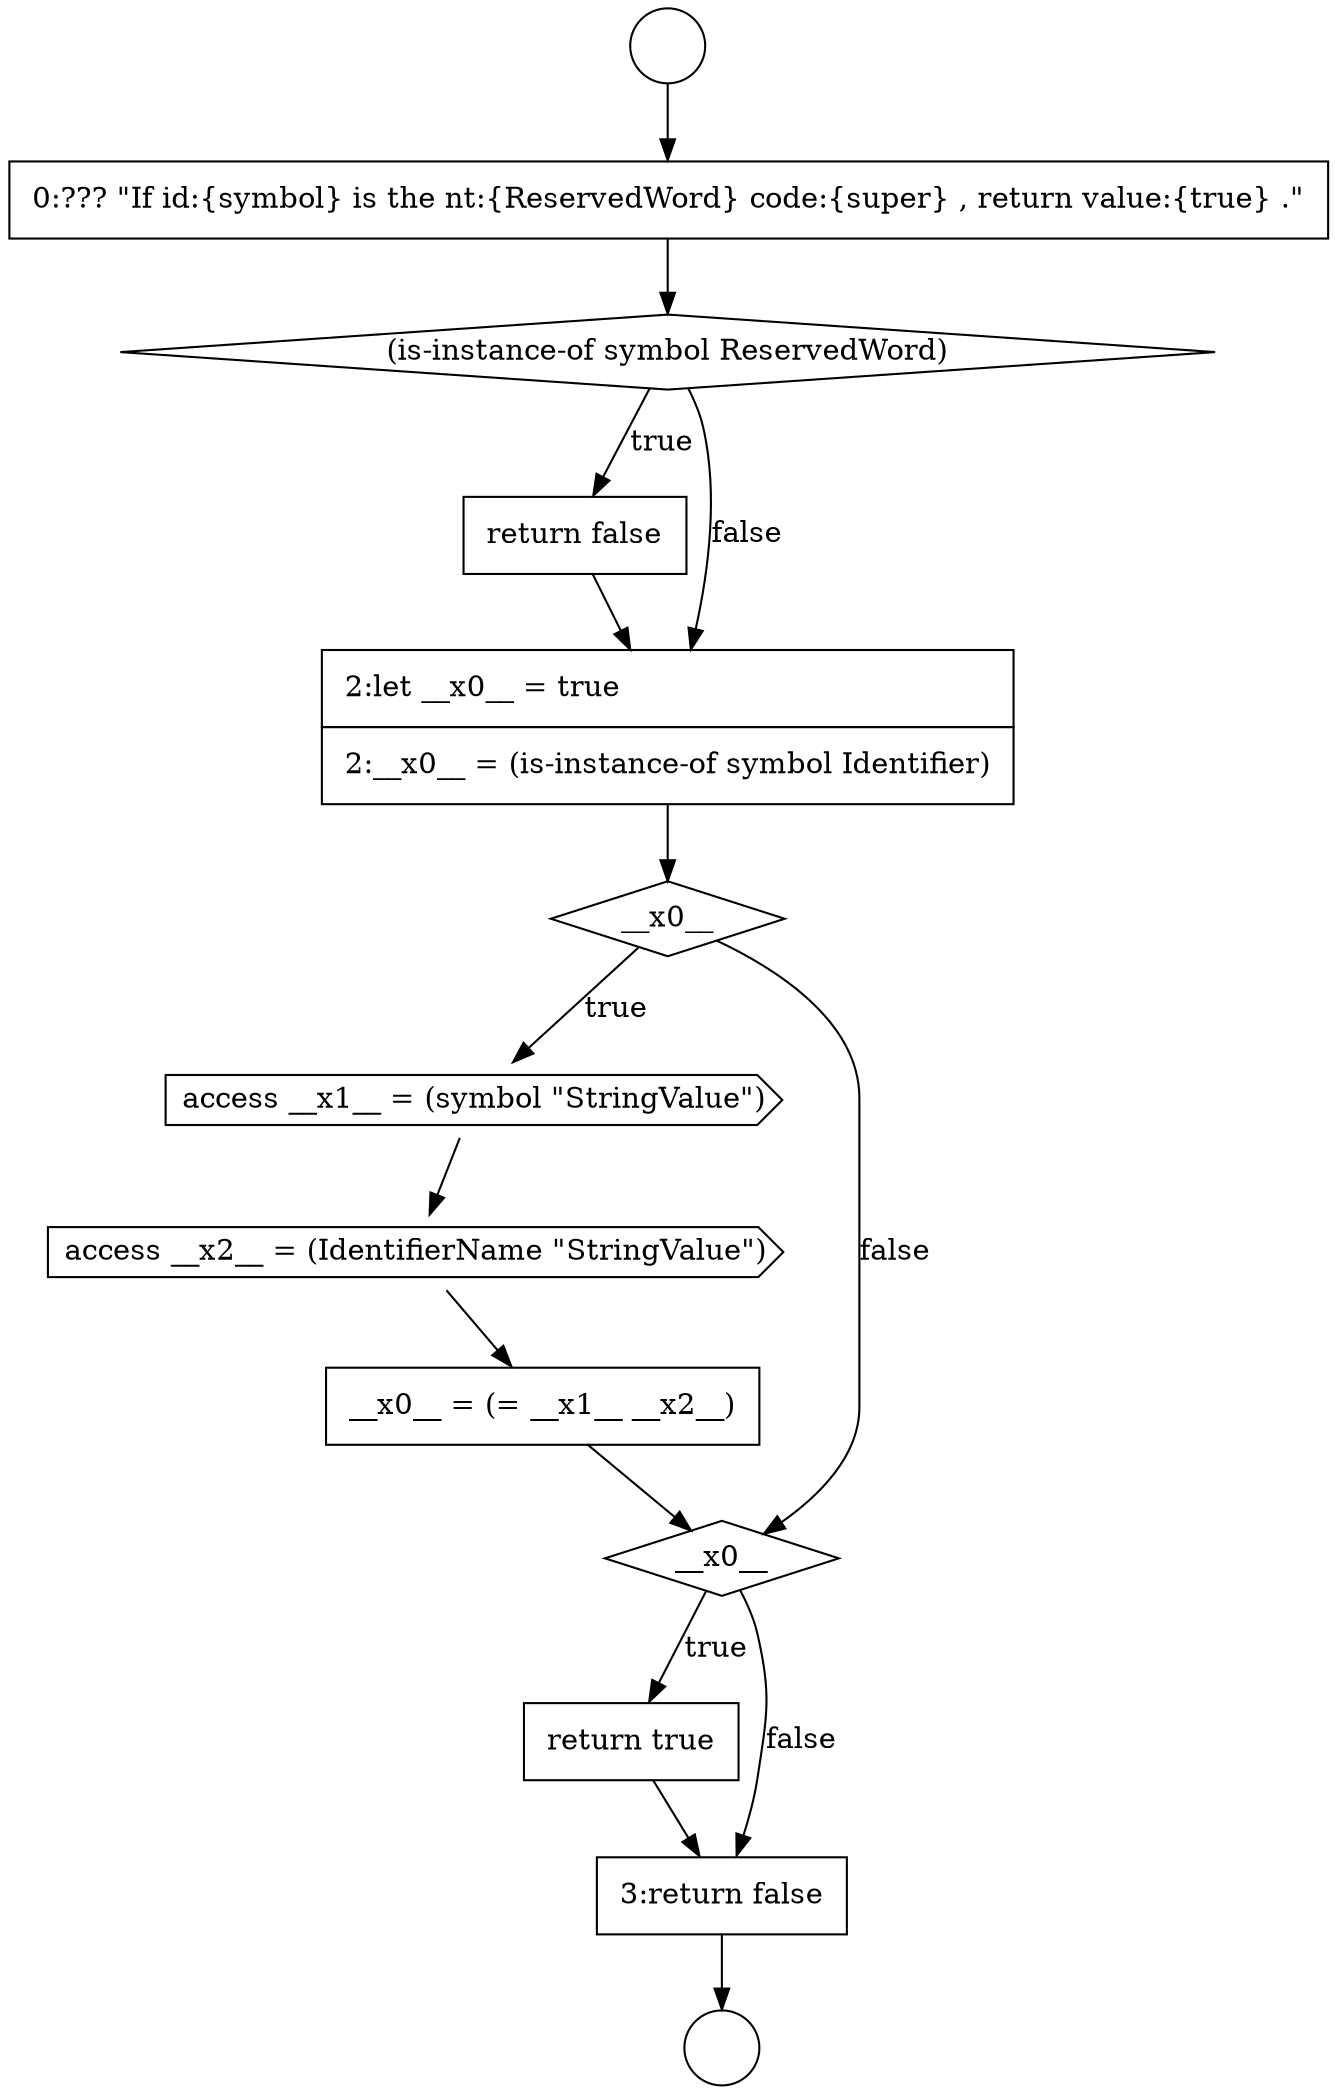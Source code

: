 digraph {
  node4005 [shape=none, margin=0, label=<<font color="black">
    <table border="0" cellborder="1" cellspacing="0" cellpadding="10">
      <tr><td align="left">return true</td></tr>
    </table>
  </font>> color="black" fillcolor="white" style=filled]
  node3994 [shape=circle label=" " color="black" fillcolor="white" style=filled]
  node3998 [shape=none, margin=0, label=<<font color="black">
    <table border="0" cellborder="1" cellspacing="0" cellpadding="10">
      <tr><td align="left">return false</td></tr>
    </table>
  </font>> color="black" fillcolor="white" style=filled]
  node4001 [shape=cds, label=<<font color="black">access __x1__ = (symbol &quot;StringValue&quot;)</font>> color="black" fillcolor="white" style=filled]
  node3995 [shape=circle label=" " color="black" fillcolor="white" style=filled]
  node4000 [shape=diamond, label=<<font color="black">__x0__</font>> color="black" fillcolor="white" style=filled]
  node3996 [shape=none, margin=0, label=<<font color="black">
    <table border="0" cellborder="1" cellspacing="0" cellpadding="10">
      <tr><td align="left">0:??? &quot;If id:{symbol} is the nt:{ReservedWord} code:{super} , return value:{true} .&quot;</td></tr>
    </table>
  </font>> color="black" fillcolor="white" style=filled]
  node4003 [shape=none, margin=0, label=<<font color="black">
    <table border="0" cellborder="1" cellspacing="0" cellpadding="10">
      <tr><td align="left">__x0__ = (= __x1__ __x2__)</td></tr>
    </table>
  </font>> color="black" fillcolor="white" style=filled]
  node4006 [shape=none, margin=0, label=<<font color="black">
    <table border="0" cellborder="1" cellspacing="0" cellpadding="10">
      <tr><td align="left">3:return false</td></tr>
    </table>
  </font>> color="black" fillcolor="white" style=filled]
  node3997 [shape=diamond, label=<<font color="black">(is-instance-of symbol ReservedWord)</font>> color="black" fillcolor="white" style=filled]
  node4002 [shape=cds, label=<<font color="black">access __x2__ = (IdentifierName &quot;StringValue&quot;)</font>> color="black" fillcolor="white" style=filled]
  node3999 [shape=none, margin=0, label=<<font color="black">
    <table border="0" cellborder="1" cellspacing="0" cellpadding="10">
      <tr><td align="left">2:let __x0__ = true</td></tr>
      <tr><td align="left">2:__x0__ = (is-instance-of symbol Identifier)</td></tr>
    </table>
  </font>> color="black" fillcolor="white" style=filled]
  node4004 [shape=diamond, label=<<font color="black">__x0__</font>> color="black" fillcolor="white" style=filled]
  node4004 -> node4005 [label=<<font color="black">true</font>> color="black"]
  node4004 -> node4006 [label=<<font color="black">false</font>> color="black"]
  node4006 -> node3995 [ color="black"]
  node3997 -> node3998 [label=<<font color="black">true</font>> color="black"]
  node3997 -> node3999 [label=<<font color="black">false</font>> color="black"]
  node4001 -> node4002 [ color="black"]
  node4002 -> node4003 [ color="black"]
  node3999 -> node4000 [ color="black"]
  node3998 -> node3999 [ color="black"]
  node3994 -> node3996 [ color="black"]
  node4003 -> node4004 [ color="black"]
  node4005 -> node4006 [ color="black"]
  node3996 -> node3997 [ color="black"]
  node4000 -> node4001 [label=<<font color="black">true</font>> color="black"]
  node4000 -> node4004 [label=<<font color="black">false</font>> color="black"]
}
